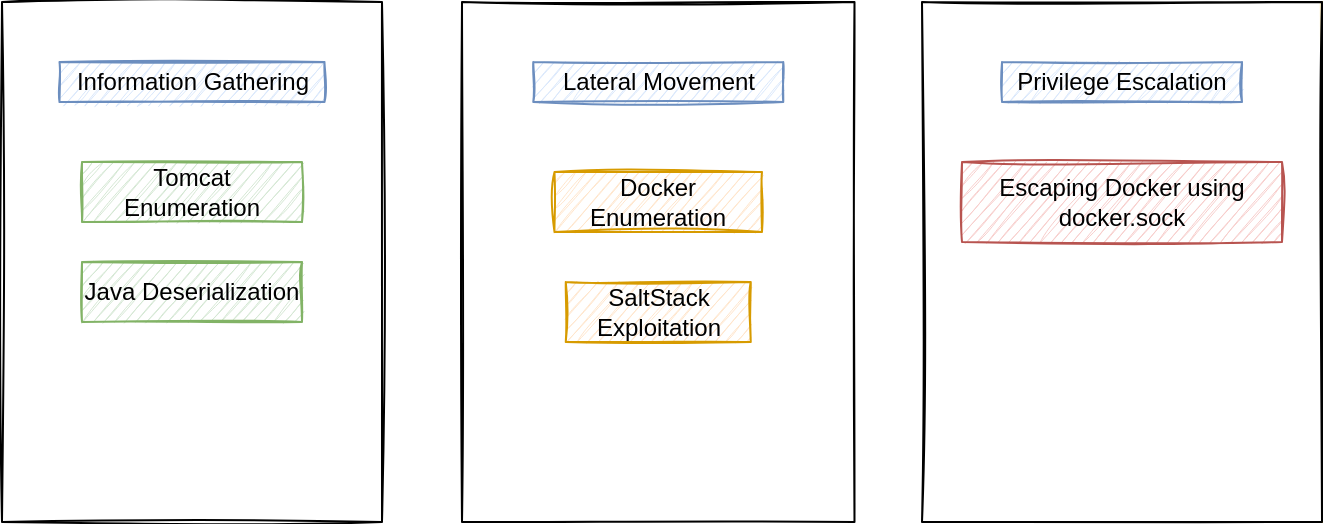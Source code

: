 <mxfile version="14.3.1" type="device"><diagram id="VQJLcb03J9cc_0RmlfgN" name="Page-1"><mxGraphModel dx="1422" dy="800" grid="1" gridSize="10" guides="1" tooltips="1" connect="1" arrows="1" fold="1" page="1" pageScale="1" pageWidth="850" pageHeight="1100" math="0" shadow="0"><root><mxCell id="0"/><mxCell id="1" parent="0"/><mxCell id="QHVISMD7rNsRDA-Nq2bj-33" value="" style="group;fillColor=#fff2cc;strokeColor=#d6b656;container=0;" parent="1" vertex="1" connectable="0"><mxGeometry x="590" y="40" width="200" height="260" as="geometry"/></mxCell><mxCell id="QHVISMD7rNsRDA-Nq2bj-26" value="" style="rounded=0;whiteSpace=wrap;html=1;sketch=1;strokeColor=#000000;" parent="1" vertex="1"><mxGeometry x="590" y="40" width="200" height="260" as="geometry"/></mxCell><mxCell id="QHVISMD7rNsRDA-Nq2bj-17" value="Privilege Escalation" style="text;html=1;fillColor=#dae8fc;align=center;verticalAlign=middle;whiteSpace=wrap;rounded=0;sketch=1;strokeColor=#6c8ebf;" parent="1" vertex="1"><mxGeometry x="630" y="70" width="120" height="20" as="geometry"/></mxCell><mxCell id="QHVISMD7rNsRDA-Nq2bj-21" value="Escaping Docker using docker.sock" style="text;html=1;fillColor=#f8cecc;align=center;verticalAlign=middle;whiteSpace=wrap;rounded=0;sketch=1;strokeColor=#b85450;" parent="1" vertex="1"><mxGeometry x="610" y="120" width="160" height="40" as="geometry"/></mxCell><mxCell id="QHVISMD7rNsRDA-Nq2bj-32" value="" style="group" parent="1" vertex="1" connectable="0"><mxGeometry x="360" y="40" width="196.25" height="260" as="geometry"/></mxCell><mxCell id="QHVISMD7rNsRDA-Nq2bj-25" value="" style="rounded=0;whiteSpace=wrap;html=1;sketch=1;strokeColor=#000000;" parent="QHVISMD7rNsRDA-Nq2bj-32" vertex="1"><mxGeometry width="196.25" height="260" as="geometry"/></mxCell><mxCell id="QHVISMD7rNsRDA-Nq2bj-16" value="Lateral Movement" style="text;html=1;fillColor=#dae8fc;align=center;verticalAlign=middle;whiteSpace=wrap;rounded=0;sketch=1;strokeColor=#6c8ebf;" parent="QHVISMD7rNsRDA-Nq2bj-32" vertex="1"><mxGeometry x="35.63" y="30" width="125" height="20" as="geometry"/></mxCell><mxCell id="QHVISMD7rNsRDA-Nq2bj-18" value="Docker Enumeration" style="text;html=1;fillColor=#ffe6cc;align=center;verticalAlign=middle;whiteSpace=wrap;rounded=0;sketch=1;strokeColor=#d79b00;" parent="QHVISMD7rNsRDA-Nq2bj-32" vertex="1"><mxGeometry x="46.25" y="85" width="103.75" height="30" as="geometry"/></mxCell><mxCell id="QHVISMD7rNsRDA-Nq2bj-19" value="SaltStack Exploitation" style="text;html=1;fillColor=#ffe6cc;align=center;verticalAlign=middle;whiteSpace=wrap;rounded=0;sketch=1;strokeColor=#d79b00;" parent="QHVISMD7rNsRDA-Nq2bj-32" vertex="1"><mxGeometry x="51.88" y="140" width="92.5" height="30" as="geometry"/></mxCell><mxCell id="QHVISMD7rNsRDA-Nq2bj-24" value="" style="rounded=0;whiteSpace=wrap;html=1;sketch=1;strokeColor=#000000;" parent="1" vertex="1"><mxGeometry x="130" y="40" width="190" height="260" as="geometry"/></mxCell><mxCell id="QHVISMD7rNsRDA-Nq2bj-8" value="Java Deserialization" style="text;html=1;fillColor=#d5e8d4;align=center;verticalAlign=middle;whiteSpace=wrap;rounded=0;sketch=1;strokeColor=#82b366;" parent="1" vertex="1"><mxGeometry x="170" y="170" width="110" height="30" as="geometry"/></mxCell><mxCell id="QHVISMD7rNsRDA-Nq2bj-10" style="edgeStyle=orthogonalEdgeStyle;rounded=0;orthogonalLoop=1;jettySize=auto;html=1;exitX=0.5;exitY=1;exitDx=0;exitDy=0;" parent="1" source="QHVISMD7rNsRDA-Nq2bj-8" target="QHVISMD7rNsRDA-Nq2bj-8" edge="1"><mxGeometry relative="1" as="geometry"/></mxCell><mxCell id="QHVISMD7rNsRDA-Nq2bj-15" value="Information Gathering" style="text;html=1;fillColor=#dae8fc;align=center;verticalAlign=middle;whiteSpace=wrap;rounded=0;sketch=1;strokeColor=#6c8ebf;" parent="1" vertex="1"><mxGeometry x="158.75" y="70" width="132.5" height="20" as="geometry"/></mxCell><mxCell id="bQXsGCYfMsbMuPHdICAR-1" value="Tomcat Enumeration" style="text;html=1;fillColor=#d5e8d4;align=center;verticalAlign=middle;whiteSpace=wrap;rounded=0;sketch=1;strokeColor=#82b366;" vertex="1" parent="1"><mxGeometry x="170" y="120" width="110" height="30" as="geometry"/></mxCell></root></mxGraphModel></diagram></mxfile>